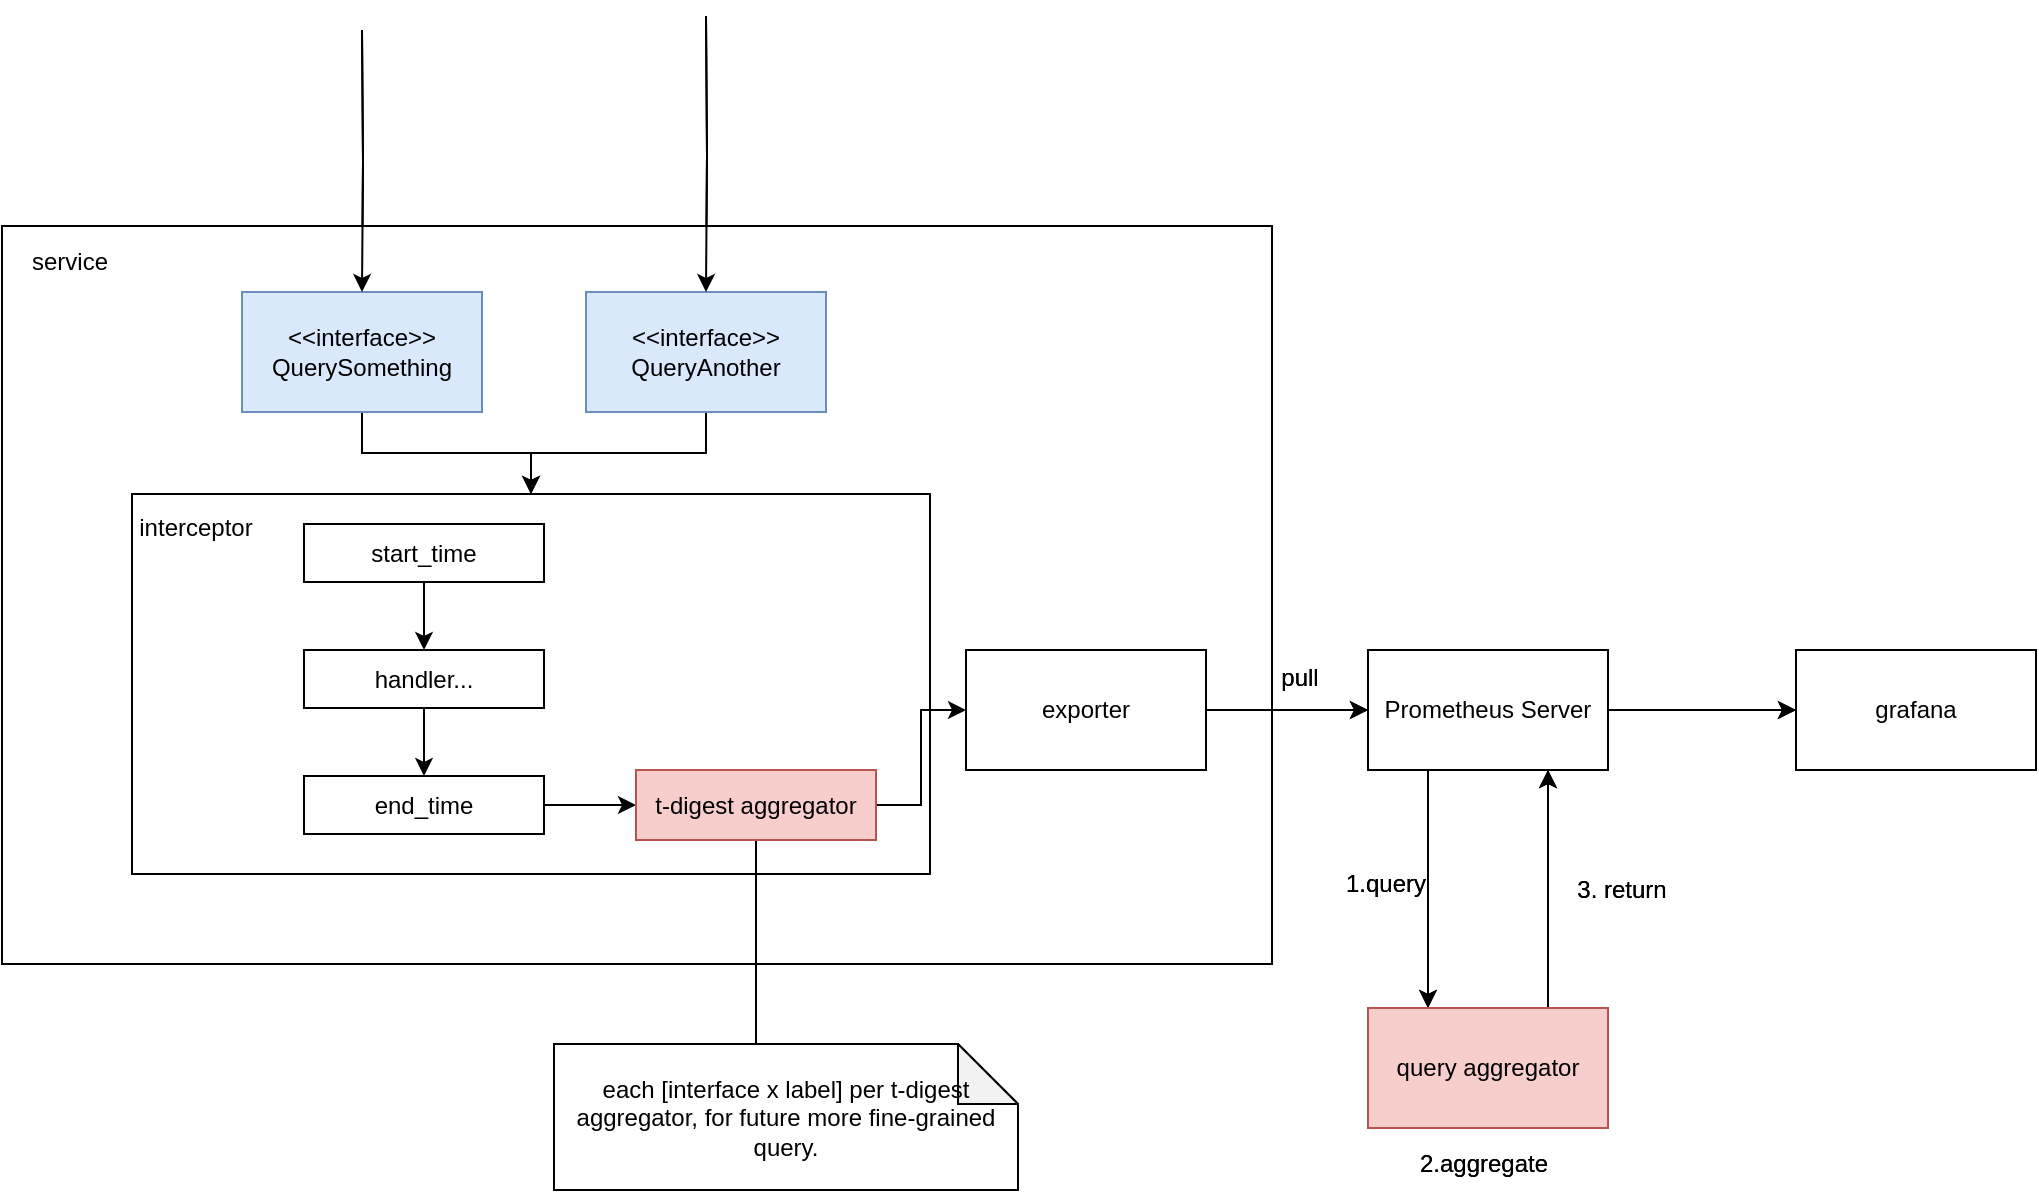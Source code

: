 <mxfile version="16.5.4" type="github" pages="2">
  <diagram id="H9GDcRnk-Ae_k0I3CjnO" name="t-digest with prometheus">
    <mxGraphModel dx="2148" dy="777" grid="0" gridSize="10" guides="1" tooltips="1" connect="1" arrows="1" fold="1" page="1" pageScale="1" pageWidth="850" pageHeight="1100" math="0" shadow="0">
      <root>
        <mxCell id="0" />
        <mxCell id="1" parent="0" />
        <mxCell id="hsNvDbpG6HL5O0MT_Idc-1" value="" style="rounded=0;whiteSpace=wrap;html=1;" vertex="1" parent="1">
          <mxGeometry x="-145" y="270" width="635" height="369" as="geometry" />
        </mxCell>
        <mxCell id="hsNvDbpG6HL5O0MT_Idc-9" style="edgeStyle=orthogonalEdgeStyle;rounded=0;orthogonalLoop=1;jettySize=auto;html=1;entryX=0.25;entryY=0;entryDx=0;entryDy=0;exitX=0.25;exitY=1;exitDx=0;exitDy=0;" edge="1" parent="1" source="hsNvDbpG6HL5O0MT_Idc-2" target="hsNvDbpG6HL5O0MT_Idc-8">
          <mxGeometry relative="1" as="geometry" />
        </mxCell>
        <mxCell id="hsNvDbpG6HL5O0MT_Idc-27" style="edgeStyle=orthogonalEdgeStyle;rounded=0;orthogonalLoop=1;jettySize=auto;html=1;entryX=0;entryY=0.5;entryDx=0;entryDy=0;" edge="1" parent="1" source="hsNvDbpG6HL5O0MT_Idc-2" target="hsNvDbpG6HL5O0MT_Idc-14">
          <mxGeometry relative="1" as="geometry" />
        </mxCell>
        <mxCell id="hsNvDbpG6HL5O0MT_Idc-2" value="Prometheus Server" style="rounded=0;whiteSpace=wrap;html=1;" vertex="1" parent="1">
          <mxGeometry x="538" y="482" width="120" height="60" as="geometry" />
        </mxCell>
        <mxCell id="hsNvDbpG6HL5O0MT_Idc-33" style="edgeStyle=orthogonalEdgeStyle;rounded=0;orthogonalLoop=1;jettySize=auto;html=1;entryX=0;entryY=0.5;entryDx=0;entryDy=0;endArrow=classic;endFill=1;" edge="1" parent="1" source="hsNvDbpG6HL5O0MT_Idc-4" target="hsNvDbpG6HL5O0MT_Idc-2">
          <mxGeometry relative="1" as="geometry" />
        </mxCell>
        <mxCell id="hsNvDbpG6HL5O0MT_Idc-4" value="exporter" style="rounded=0;whiteSpace=wrap;html=1;" vertex="1" parent="1">
          <mxGeometry x="337" y="482" width="120" height="60" as="geometry" />
        </mxCell>
        <mxCell id="hsNvDbpG6HL5O0MT_Idc-21" style="edgeStyle=orthogonalEdgeStyle;rounded=0;orthogonalLoop=1;jettySize=auto;html=1;entryX=0.5;entryY=0;entryDx=0;entryDy=0;" edge="1" parent="1" source="hsNvDbpG6HL5O0MT_Idc-5" target="hsNvDbpG6HL5O0MT_Idc-15">
          <mxGeometry relative="1" as="geometry" />
        </mxCell>
        <mxCell id="hsNvDbpG6HL5O0MT_Idc-5" value="&amp;lt;&amp;lt;interface&amp;gt;&amp;gt;&lt;br&gt;QueryAnother" style="rounded=0;whiteSpace=wrap;html=1;fillColor=#dae8fc;strokeColor=#6c8ebf;" vertex="1" parent="1">
          <mxGeometry x="147" y="303" width="120" height="60" as="geometry" />
        </mxCell>
        <mxCell id="hsNvDbpG6HL5O0MT_Idc-20" style="edgeStyle=orthogonalEdgeStyle;rounded=0;orthogonalLoop=1;jettySize=auto;html=1;entryX=0.5;entryY=0;entryDx=0;entryDy=0;" edge="1" parent="1" source="hsNvDbpG6HL5O0MT_Idc-6" target="hsNvDbpG6HL5O0MT_Idc-15">
          <mxGeometry relative="1" as="geometry" />
        </mxCell>
        <mxCell id="hsNvDbpG6HL5O0MT_Idc-6" value="&amp;lt;&amp;lt;interface&amp;gt;&amp;gt;&lt;br&gt;QuerySomething" style="rounded=0;whiteSpace=wrap;html=1;fillColor=#dae8fc;strokeColor=#6c8ebf;" vertex="1" parent="1">
          <mxGeometry x="-25" y="303" width="120" height="60" as="geometry" />
        </mxCell>
        <mxCell id="hsNvDbpG6HL5O0MT_Idc-7" value="service" style="text;html=1;strokeColor=none;fillColor=none;align=center;verticalAlign=middle;whiteSpace=wrap;rounded=0;" vertex="1" parent="1">
          <mxGeometry x="-141" y="273" width="60" height="30" as="geometry" />
        </mxCell>
        <mxCell id="hsNvDbpG6HL5O0MT_Idc-10" style="edgeStyle=orthogonalEdgeStyle;rounded=0;orthogonalLoop=1;jettySize=auto;html=1;entryX=0.75;entryY=1;entryDx=0;entryDy=0;exitX=0.75;exitY=0;exitDx=0;exitDy=0;" edge="1" parent="1" source="hsNvDbpG6HL5O0MT_Idc-8" target="hsNvDbpG6HL5O0MT_Idc-2">
          <mxGeometry relative="1" as="geometry" />
        </mxCell>
        <mxCell id="hsNvDbpG6HL5O0MT_Idc-8" value="query aggregator" style="rounded=0;whiteSpace=wrap;html=1;fillColor=#f8cecc;strokeColor=#b85450;" vertex="1" parent="1">
          <mxGeometry x="538" y="661" width="120" height="60" as="geometry" />
        </mxCell>
        <mxCell id="hsNvDbpG6HL5O0MT_Idc-11" value="1.query" style="text;html=1;strokeColor=none;fillColor=none;align=center;verticalAlign=middle;whiteSpace=wrap;rounded=0;" vertex="1" parent="1">
          <mxGeometry x="517" y="584" width="60" height="30" as="geometry" />
        </mxCell>
        <mxCell id="hsNvDbpG6HL5O0MT_Idc-12" value="2.aggregate" style="text;html=1;strokeColor=none;fillColor=none;align=center;verticalAlign=middle;whiteSpace=wrap;rounded=0;" vertex="1" parent="1">
          <mxGeometry x="563" y="724" width="66" height="30" as="geometry" />
        </mxCell>
        <mxCell id="hsNvDbpG6HL5O0MT_Idc-13" value="3. return" style="text;html=1;strokeColor=none;fillColor=none;align=center;verticalAlign=middle;whiteSpace=wrap;rounded=0;" vertex="1" parent="1">
          <mxGeometry x="632" y="587" width="66" height="30" as="geometry" />
        </mxCell>
        <mxCell id="hsNvDbpG6HL5O0MT_Idc-14" value="grafana" style="rounded=0;whiteSpace=wrap;html=1;" vertex="1" parent="1">
          <mxGeometry x="752" y="482" width="120" height="60" as="geometry" />
        </mxCell>
        <mxCell id="hsNvDbpG6HL5O0MT_Idc-15" value="" style="rounded=0;whiteSpace=wrap;html=1;" vertex="1" parent="1">
          <mxGeometry x="-80" y="404" width="399" height="190" as="geometry" />
        </mxCell>
        <mxCell id="hsNvDbpG6HL5O0MT_Idc-16" value="interceptor" style="text;html=1;strokeColor=none;fillColor=none;align=center;verticalAlign=middle;whiteSpace=wrap;rounded=0;" vertex="1" parent="1">
          <mxGeometry x="-78" y="406" width="60" height="30" as="geometry" />
        </mxCell>
        <mxCell id="hsNvDbpG6HL5O0MT_Idc-25" style="edgeStyle=orthogonalEdgeStyle;rounded=0;orthogonalLoop=1;jettySize=auto;html=1;entryX=0.5;entryY=0;entryDx=0;entryDy=0;" edge="1" parent="1" source="hsNvDbpG6HL5O0MT_Idc-17" target="hsNvDbpG6HL5O0MT_Idc-18">
          <mxGeometry relative="1" as="geometry" />
        </mxCell>
        <mxCell id="hsNvDbpG6HL5O0MT_Idc-17" value="start_time" style="rounded=0;whiteSpace=wrap;html=1;" vertex="1" parent="1">
          <mxGeometry x="6" y="419" width="120" height="29" as="geometry" />
        </mxCell>
        <mxCell id="hsNvDbpG6HL5O0MT_Idc-26" style="edgeStyle=orthogonalEdgeStyle;rounded=0;orthogonalLoop=1;jettySize=auto;html=1;entryX=0.5;entryY=0;entryDx=0;entryDy=0;" edge="1" parent="1" source="hsNvDbpG6HL5O0MT_Idc-18" target="hsNvDbpG6HL5O0MT_Idc-19">
          <mxGeometry relative="1" as="geometry" />
        </mxCell>
        <mxCell id="hsNvDbpG6HL5O0MT_Idc-18" value="handler..." style="rounded=0;whiteSpace=wrap;html=1;" vertex="1" parent="1">
          <mxGeometry x="6" y="482" width="120" height="29" as="geometry" />
        </mxCell>
        <mxCell id="hsNvDbpG6HL5O0MT_Idc-23" style="edgeStyle=orthogonalEdgeStyle;rounded=0;orthogonalLoop=1;jettySize=auto;html=1;entryX=0;entryY=0.5;entryDx=0;entryDy=0;" edge="1" parent="1" source="hsNvDbpG6HL5O0MT_Idc-19" target="hsNvDbpG6HL5O0MT_Idc-22">
          <mxGeometry relative="1" as="geometry" />
        </mxCell>
        <mxCell id="hsNvDbpG6HL5O0MT_Idc-19" value="end_time" style="rounded=0;whiteSpace=wrap;html=1;" vertex="1" parent="1">
          <mxGeometry x="6" y="545" width="120" height="29" as="geometry" />
        </mxCell>
        <mxCell id="hsNvDbpG6HL5O0MT_Idc-24" style="edgeStyle=orthogonalEdgeStyle;rounded=0;orthogonalLoop=1;jettySize=auto;html=1;entryX=0;entryY=0.5;entryDx=0;entryDy=0;" edge="1" parent="1" source="hsNvDbpG6HL5O0MT_Idc-22" target="hsNvDbpG6HL5O0MT_Idc-4">
          <mxGeometry relative="1" as="geometry" />
        </mxCell>
        <mxCell id="hsNvDbpG6HL5O0MT_Idc-30" style="edgeStyle=orthogonalEdgeStyle;rounded=0;orthogonalLoop=1;jettySize=auto;html=1;entryX=0;entryY=0;entryDx=101;entryDy=0;entryPerimeter=0;endArrow=none;endFill=0;" edge="1" parent="1" source="hsNvDbpG6HL5O0MT_Idc-22" target="hsNvDbpG6HL5O0MT_Idc-29">
          <mxGeometry relative="1" as="geometry" />
        </mxCell>
        <mxCell id="hsNvDbpG6HL5O0MT_Idc-22" value="t-digest aggregator" style="rounded=0;whiteSpace=wrap;html=1;fillColor=#f8cecc;strokeColor=#b85450;" vertex="1" parent="1">
          <mxGeometry x="172" y="542" width="120" height="35" as="geometry" />
        </mxCell>
        <mxCell id="hsNvDbpG6HL5O0MT_Idc-29" value="each [interface x label] per t-digest aggregator, for future more fine-grained query." style="shape=note;whiteSpace=wrap;html=1;backgroundOutline=1;darkOpacity=0.05;" vertex="1" parent="1">
          <mxGeometry x="131" y="679" width="232" height="73" as="geometry" />
        </mxCell>
        <mxCell id="hsNvDbpG6HL5O0MT_Idc-31" style="edgeStyle=orthogonalEdgeStyle;rounded=0;orthogonalLoop=1;jettySize=auto;html=1;entryX=0.5;entryY=0;entryDx=0;entryDy=0;" edge="1" parent="1" target="hsNvDbpG6HL5O0MT_Idc-6">
          <mxGeometry relative="1" as="geometry">
            <mxPoint x="35" y="172" as="sourcePoint" />
            <mxPoint x="129.5" y="414" as="targetPoint" />
          </mxGeometry>
        </mxCell>
        <mxCell id="hsNvDbpG6HL5O0MT_Idc-32" style="edgeStyle=orthogonalEdgeStyle;rounded=0;orthogonalLoop=1;jettySize=auto;html=1;entryX=0.5;entryY=0;entryDx=0;entryDy=0;" edge="1" parent="1" target="hsNvDbpG6HL5O0MT_Idc-5">
          <mxGeometry relative="1" as="geometry">
            <mxPoint x="207" y="165" as="sourcePoint" />
            <mxPoint x="45" y="313" as="targetPoint" />
          </mxGeometry>
        </mxCell>
        <mxCell id="hsNvDbpG6HL5O0MT_Idc-35" value="pull" style="text;html=1;strokeColor=none;fillColor=none;align=center;verticalAlign=middle;whiteSpace=wrap;rounded=0;" vertex="1" parent="1">
          <mxGeometry x="474" y="481" width="60" height="30" as="geometry" />
        </mxCell>
        <mxCell id="I1jKCGrqt0TMTNFJ7NeD-1" value="" style="rounded=0;whiteSpace=wrap;html=1;" vertex="1" parent="1">
          <mxGeometry x="-145" y="270" width="635" height="369" as="geometry" />
        </mxCell>
        <mxCell id="I1jKCGrqt0TMTNFJ7NeD-2" style="edgeStyle=orthogonalEdgeStyle;rounded=0;orthogonalLoop=1;jettySize=auto;html=1;entryX=0.25;entryY=0;entryDx=0;entryDy=0;exitX=0.25;exitY=1;exitDx=0;exitDy=0;" edge="1" parent="1" source="I1jKCGrqt0TMTNFJ7NeD-4" target="I1jKCGrqt0TMTNFJ7NeD-13">
          <mxGeometry relative="1" as="geometry" />
        </mxCell>
        <mxCell id="I1jKCGrqt0TMTNFJ7NeD-3" style="edgeStyle=orthogonalEdgeStyle;rounded=0;orthogonalLoop=1;jettySize=auto;html=1;entryX=0;entryY=0.5;entryDx=0;entryDy=0;" edge="1" parent="1" source="I1jKCGrqt0TMTNFJ7NeD-4" target="I1jKCGrqt0TMTNFJ7NeD-17">
          <mxGeometry relative="1" as="geometry" />
        </mxCell>
        <mxCell id="I1jKCGrqt0TMTNFJ7NeD-4" value="Prometheus Server" style="rounded=0;whiteSpace=wrap;html=1;" vertex="1" parent="1">
          <mxGeometry x="538" y="482" width="120" height="60" as="geometry" />
        </mxCell>
        <mxCell id="I1jKCGrqt0TMTNFJ7NeD-5" style="edgeStyle=orthogonalEdgeStyle;rounded=0;orthogonalLoop=1;jettySize=auto;html=1;entryX=0;entryY=0.5;entryDx=0;entryDy=0;endArrow=classic;endFill=1;" edge="1" parent="1" source="I1jKCGrqt0TMTNFJ7NeD-6" target="I1jKCGrqt0TMTNFJ7NeD-4">
          <mxGeometry relative="1" as="geometry" />
        </mxCell>
        <mxCell id="I1jKCGrqt0TMTNFJ7NeD-6" value="exporter" style="rounded=0;whiteSpace=wrap;html=1;" vertex="1" parent="1">
          <mxGeometry x="337" y="482" width="120" height="60" as="geometry" />
        </mxCell>
        <mxCell id="I1jKCGrqt0TMTNFJ7NeD-7" style="edgeStyle=orthogonalEdgeStyle;rounded=0;orthogonalLoop=1;jettySize=auto;html=1;entryX=0.5;entryY=0;entryDx=0;entryDy=0;" edge="1" parent="1" source="I1jKCGrqt0TMTNFJ7NeD-8" target="I1jKCGrqt0TMTNFJ7NeD-18">
          <mxGeometry relative="1" as="geometry" />
        </mxCell>
        <mxCell id="I1jKCGrqt0TMTNFJ7NeD-8" value="&amp;lt;&amp;lt;interface&amp;gt;&amp;gt;&lt;br&gt;QueryAnother" style="rounded=0;whiteSpace=wrap;html=1;fillColor=#dae8fc;strokeColor=#6c8ebf;" vertex="1" parent="1">
          <mxGeometry x="147" y="303" width="120" height="60" as="geometry" />
        </mxCell>
        <mxCell id="I1jKCGrqt0TMTNFJ7NeD-9" style="edgeStyle=orthogonalEdgeStyle;rounded=0;orthogonalLoop=1;jettySize=auto;html=1;entryX=0.5;entryY=0;entryDx=0;entryDy=0;" edge="1" parent="1" source="I1jKCGrqt0TMTNFJ7NeD-10" target="I1jKCGrqt0TMTNFJ7NeD-18">
          <mxGeometry relative="1" as="geometry" />
        </mxCell>
        <mxCell id="I1jKCGrqt0TMTNFJ7NeD-10" value="&amp;lt;&amp;lt;interface&amp;gt;&amp;gt;&lt;br&gt;QuerySomething" style="rounded=0;whiteSpace=wrap;html=1;fillColor=#dae8fc;strokeColor=#6c8ebf;" vertex="1" parent="1">
          <mxGeometry x="-25" y="303" width="120" height="60" as="geometry" />
        </mxCell>
        <mxCell id="I1jKCGrqt0TMTNFJ7NeD-11" value="service" style="text;html=1;strokeColor=none;fillColor=none;align=center;verticalAlign=middle;whiteSpace=wrap;rounded=0;" vertex="1" parent="1">
          <mxGeometry x="-141" y="273" width="60" height="30" as="geometry" />
        </mxCell>
        <mxCell id="I1jKCGrqt0TMTNFJ7NeD-12" style="edgeStyle=orthogonalEdgeStyle;rounded=0;orthogonalLoop=1;jettySize=auto;html=1;entryX=0.75;entryY=1;entryDx=0;entryDy=0;exitX=0.75;exitY=0;exitDx=0;exitDy=0;" edge="1" parent="1" source="I1jKCGrqt0TMTNFJ7NeD-13" target="I1jKCGrqt0TMTNFJ7NeD-4">
          <mxGeometry relative="1" as="geometry" />
        </mxCell>
        <mxCell id="I1jKCGrqt0TMTNFJ7NeD-13" value="query aggregator" style="rounded=0;whiteSpace=wrap;html=1;fillColor=#f8cecc;strokeColor=#b85450;" vertex="1" parent="1">
          <mxGeometry x="538" y="661" width="120" height="60" as="geometry" />
        </mxCell>
        <mxCell id="I1jKCGrqt0TMTNFJ7NeD-14" value="1.query" style="text;html=1;strokeColor=none;fillColor=none;align=center;verticalAlign=middle;whiteSpace=wrap;rounded=0;" vertex="1" parent="1">
          <mxGeometry x="517" y="584" width="60" height="30" as="geometry" />
        </mxCell>
        <mxCell id="I1jKCGrqt0TMTNFJ7NeD-15" value="2.aggregate" style="text;html=1;strokeColor=none;fillColor=none;align=center;verticalAlign=middle;whiteSpace=wrap;rounded=0;" vertex="1" parent="1">
          <mxGeometry x="563" y="724" width="66" height="30" as="geometry" />
        </mxCell>
        <mxCell id="I1jKCGrqt0TMTNFJ7NeD-16" value="3. return" style="text;html=1;strokeColor=none;fillColor=none;align=center;verticalAlign=middle;whiteSpace=wrap;rounded=0;" vertex="1" parent="1">
          <mxGeometry x="632" y="587" width="66" height="30" as="geometry" />
        </mxCell>
        <mxCell id="I1jKCGrqt0TMTNFJ7NeD-17" value="grafana" style="rounded=0;whiteSpace=wrap;html=1;" vertex="1" parent="1">
          <mxGeometry x="752" y="482" width="120" height="60" as="geometry" />
        </mxCell>
        <mxCell id="I1jKCGrqt0TMTNFJ7NeD-18" value="" style="rounded=0;whiteSpace=wrap;html=1;" vertex="1" parent="1">
          <mxGeometry x="-80" y="404" width="399" height="190" as="geometry" />
        </mxCell>
        <mxCell id="I1jKCGrqt0TMTNFJ7NeD-19" value="interceptor" style="text;html=1;strokeColor=none;fillColor=none;align=center;verticalAlign=middle;whiteSpace=wrap;rounded=0;" vertex="1" parent="1">
          <mxGeometry x="-78" y="406" width="60" height="30" as="geometry" />
        </mxCell>
        <mxCell id="I1jKCGrqt0TMTNFJ7NeD-20" style="edgeStyle=orthogonalEdgeStyle;rounded=0;orthogonalLoop=1;jettySize=auto;html=1;entryX=0.5;entryY=0;entryDx=0;entryDy=0;" edge="1" parent="1" source="I1jKCGrqt0TMTNFJ7NeD-21" target="I1jKCGrqt0TMTNFJ7NeD-23">
          <mxGeometry relative="1" as="geometry" />
        </mxCell>
        <mxCell id="I1jKCGrqt0TMTNFJ7NeD-21" value="start_time" style="rounded=0;whiteSpace=wrap;html=1;" vertex="1" parent="1">
          <mxGeometry x="6" y="419" width="120" height="29" as="geometry" />
        </mxCell>
        <mxCell id="I1jKCGrqt0TMTNFJ7NeD-22" style="edgeStyle=orthogonalEdgeStyle;rounded=0;orthogonalLoop=1;jettySize=auto;html=1;entryX=0.5;entryY=0;entryDx=0;entryDy=0;" edge="1" parent="1" source="I1jKCGrqt0TMTNFJ7NeD-23" target="I1jKCGrqt0TMTNFJ7NeD-25">
          <mxGeometry relative="1" as="geometry" />
        </mxCell>
        <mxCell id="I1jKCGrqt0TMTNFJ7NeD-23" value="handler..." style="rounded=0;whiteSpace=wrap;html=1;" vertex="1" parent="1">
          <mxGeometry x="6" y="482" width="120" height="29" as="geometry" />
        </mxCell>
        <mxCell id="I1jKCGrqt0TMTNFJ7NeD-24" style="edgeStyle=orthogonalEdgeStyle;rounded=0;orthogonalLoop=1;jettySize=auto;html=1;entryX=0;entryY=0.5;entryDx=0;entryDy=0;" edge="1" parent="1" source="I1jKCGrqt0TMTNFJ7NeD-25" target="I1jKCGrqt0TMTNFJ7NeD-28">
          <mxGeometry relative="1" as="geometry" />
        </mxCell>
        <mxCell id="I1jKCGrqt0TMTNFJ7NeD-25" value="end_time" style="rounded=0;whiteSpace=wrap;html=1;" vertex="1" parent="1">
          <mxGeometry x="6" y="545" width="120" height="29" as="geometry" />
        </mxCell>
        <mxCell id="I1jKCGrqt0TMTNFJ7NeD-26" style="edgeStyle=orthogonalEdgeStyle;rounded=0;orthogonalLoop=1;jettySize=auto;html=1;entryX=0;entryY=0.5;entryDx=0;entryDy=0;" edge="1" parent="1" source="I1jKCGrqt0TMTNFJ7NeD-28" target="I1jKCGrqt0TMTNFJ7NeD-6">
          <mxGeometry relative="1" as="geometry" />
        </mxCell>
        <mxCell id="I1jKCGrqt0TMTNFJ7NeD-27" style="edgeStyle=orthogonalEdgeStyle;rounded=0;orthogonalLoop=1;jettySize=auto;html=1;entryX=0;entryY=0;entryDx=101;entryDy=0;entryPerimeter=0;endArrow=none;endFill=0;" edge="1" parent="1" source="I1jKCGrqt0TMTNFJ7NeD-28" target="I1jKCGrqt0TMTNFJ7NeD-29">
          <mxGeometry relative="1" as="geometry" />
        </mxCell>
        <mxCell id="I1jKCGrqt0TMTNFJ7NeD-28" value="t-digest aggregator" style="rounded=0;whiteSpace=wrap;html=1;fillColor=#f8cecc;strokeColor=#b85450;" vertex="1" parent="1">
          <mxGeometry x="172" y="542" width="120" height="35" as="geometry" />
        </mxCell>
        <mxCell id="I1jKCGrqt0TMTNFJ7NeD-29" value="each [interface x label] per t-digest aggregator, for future more fine-grained query." style="shape=note;whiteSpace=wrap;html=1;backgroundOutline=1;darkOpacity=0.05;" vertex="1" parent="1">
          <mxGeometry x="131" y="679" width="232" height="73" as="geometry" />
        </mxCell>
        <mxCell id="I1jKCGrqt0TMTNFJ7NeD-30" style="edgeStyle=orthogonalEdgeStyle;rounded=0;orthogonalLoop=1;jettySize=auto;html=1;entryX=0.5;entryY=0;entryDx=0;entryDy=0;" edge="1" parent="1" target="I1jKCGrqt0TMTNFJ7NeD-10">
          <mxGeometry relative="1" as="geometry">
            <mxPoint x="35" y="172" as="sourcePoint" />
            <mxPoint x="129.5" y="414" as="targetPoint" />
          </mxGeometry>
        </mxCell>
        <mxCell id="I1jKCGrqt0TMTNFJ7NeD-31" style="edgeStyle=orthogonalEdgeStyle;rounded=0;orthogonalLoop=1;jettySize=auto;html=1;entryX=0.5;entryY=0;entryDx=0;entryDy=0;" edge="1" parent="1" target="I1jKCGrqt0TMTNFJ7NeD-8">
          <mxGeometry relative="1" as="geometry">
            <mxPoint x="207" y="165" as="sourcePoint" />
            <mxPoint x="45" y="313" as="targetPoint" />
          </mxGeometry>
        </mxCell>
        <mxCell id="I1jKCGrqt0TMTNFJ7NeD-32" value="pull" style="text;html=1;strokeColor=none;fillColor=none;align=center;verticalAlign=middle;whiteSpace=wrap;rounded=0;" vertex="1" parent="1">
          <mxGeometry x="474" y="481" width="60" height="30" as="geometry" />
        </mxCell>
      </root>
    </mxGraphModel>
  </diagram>
  <diagram name="t-digest with Kafka" id="15SIeMntzmcV6wdHUwHx">
    <mxGraphModel dx="2148" dy="777" grid="0" gridSize="10" guides="1" tooltips="1" connect="1" arrows="1" fold="1" page="1" pageScale="1" pageWidth="850" pageHeight="1100" math="0" shadow="0">
      <root>
        <mxCell id="3acaix5_vY9yPAFWa_hr-0" />
        <mxCell id="3acaix5_vY9yPAFWa_hr-1" parent="3acaix5_vY9yPAFWa_hr-0" />
        <mxCell id="3acaix5_vY9yPAFWa_hr-34" value="" style="rounded=0;whiteSpace=wrap;html=1;" vertex="1" parent="3acaix5_vY9yPAFWa_hr-1">
          <mxGeometry x="-145" y="270" width="635" height="369" as="geometry" />
        </mxCell>
        <mxCell id="3acaix5_vY9yPAFWa_hr-2" value="" style="rounded=0;whiteSpace=wrap;html=1;" vertex="1" parent="3acaix5_vY9yPAFWa_hr-1">
          <mxGeometry x="-145" y="270" width="635" height="369" as="geometry" />
        </mxCell>
        <mxCell id="3acaix5_vY9yPAFWa_hr-7" value="exporter" style="rounded=0;whiteSpace=wrap;html=1;" vertex="1" parent="3acaix5_vY9yPAFWa_hr-1">
          <mxGeometry x="337" y="482" width="120" height="60" as="geometry" />
        </mxCell>
        <mxCell id="3acaix5_vY9yPAFWa_hr-8" style="edgeStyle=orthogonalEdgeStyle;rounded=0;orthogonalLoop=1;jettySize=auto;html=1;entryX=0.5;entryY=0;entryDx=0;entryDy=0;" edge="1" parent="3acaix5_vY9yPAFWa_hr-1" source="3acaix5_vY9yPAFWa_hr-9" target="3acaix5_vY9yPAFWa_hr-19">
          <mxGeometry relative="1" as="geometry" />
        </mxCell>
        <mxCell id="3acaix5_vY9yPAFWa_hr-9" value="&amp;lt;&amp;lt;interface&amp;gt;&amp;gt;&lt;br&gt;QueryAnother" style="rounded=0;whiteSpace=wrap;html=1;fillColor=#dae8fc;strokeColor=#6c8ebf;" vertex="1" parent="3acaix5_vY9yPAFWa_hr-1">
          <mxGeometry x="147" y="303" width="120" height="60" as="geometry" />
        </mxCell>
        <mxCell id="3acaix5_vY9yPAFWa_hr-10" style="edgeStyle=orthogonalEdgeStyle;rounded=0;orthogonalLoop=1;jettySize=auto;html=1;entryX=0.5;entryY=0;entryDx=0;entryDy=0;" edge="1" parent="3acaix5_vY9yPAFWa_hr-1" source="3acaix5_vY9yPAFWa_hr-11" target="3acaix5_vY9yPAFWa_hr-19">
          <mxGeometry relative="1" as="geometry" />
        </mxCell>
        <mxCell id="3acaix5_vY9yPAFWa_hr-11" value="&amp;lt;&amp;lt;interface&amp;gt;&amp;gt;&lt;br&gt;QuerySomething" style="rounded=0;whiteSpace=wrap;html=1;fillColor=#dae8fc;strokeColor=#6c8ebf;" vertex="1" parent="3acaix5_vY9yPAFWa_hr-1">
          <mxGeometry x="-25" y="303" width="120" height="60" as="geometry" />
        </mxCell>
        <mxCell id="3acaix5_vY9yPAFWa_hr-12" value="service" style="text;html=1;strokeColor=none;fillColor=none;align=center;verticalAlign=middle;whiteSpace=wrap;rounded=0;" vertex="1" parent="3acaix5_vY9yPAFWa_hr-1">
          <mxGeometry x="-141" y="273" width="60" height="30" as="geometry" />
        </mxCell>
        <mxCell id="3acaix5_vY9yPAFWa_hr-19" value="" style="rounded=0;whiteSpace=wrap;html=1;" vertex="1" parent="3acaix5_vY9yPAFWa_hr-1">
          <mxGeometry x="-80" y="404" width="399" height="190" as="geometry" />
        </mxCell>
        <mxCell id="3acaix5_vY9yPAFWa_hr-20" value="interceptor" style="text;html=1;strokeColor=none;fillColor=none;align=center;verticalAlign=middle;whiteSpace=wrap;rounded=0;" vertex="1" parent="3acaix5_vY9yPAFWa_hr-1">
          <mxGeometry x="-78" y="406" width="60" height="30" as="geometry" />
        </mxCell>
        <mxCell id="3acaix5_vY9yPAFWa_hr-21" style="edgeStyle=orthogonalEdgeStyle;rounded=0;orthogonalLoop=1;jettySize=auto;html=1;entryX=0.5;entryY=0;entryDx=0;entryDy=0;" edge="1" parent="3acaix5_vY9yPAFWa_hr-1" source="3acaix5_vY9yPAFWa_hr-22" target="3acaix5_vY9yPAFWa_hr-24">
          <mxGeometry relative="1" as="geometry" />
        </mxCell>
        <mxCell id="3acaix5_vY9yPAFWa_hr-22" value="start_time" style="rounded=0;whiteSpace=wrap;html=1;" vertex="1" parent="3acaix5_vY9yPAFWa_hr-1">
          <mxGeometry x="6" y="419" width="120" height="29" as="geometry" />
        </mxCell>
        <mxCell id="3acaix5_vY9yPAFWa_hr-23" style="edgeStyle=orthogonalEdgeStyle;rounded=0;orthogonalLoop=1;jettySize=auto;html=1;entryX=0.5;entryY=0;entryDx=0;entryDy=0;" edge="1" parent="3acaix5_vY9yPAFWa_hr-1" source="3acaix5_vY9yPAFWa_hr-24" target="3acaix5_vY9yPAFWa_hr-26">
          <mxGeometry relative="1" as="geometry" />
        </mxCell>
        <mxCell id="3acaix5_vY9yPAFWa_hr-24" value="handler..." style="rounded=0;whiteSpace=wrap;html=1;" vertex="1" parent="3acaix5_vY9yPAFWa_hr-1">
          <mxGeometry x="6" y="482" width="120" height="29" as="geometry" />
        </mxCell>
        <mxCell id="3acaix5_vY9yPAFWa_hr-25" style="edgeStyle=orthogonalEdgeStyle;rounded=0;orthogonalLoop=1;jettySize=auto;html=1;entryX=0;entryY=0.5;entryDx=0;entryDy=0;" edge="1" parent="3acaix5_vY9yPAFWa_hr-1" source="3acaix5_vY9yPAFWa_hr-26" target="3acaix5_vY9yPAFWa_hr-29">
          <mxGeometry relative="1" as="geometry" />
        </mxCell>
        <mxCell id="3acaix5_vY9yPAFWa_hr-26" value="end_time" style="rounded=0;whiteSpace=wrap;html=1;" vertex="1" parent="3acaix5_vY9yPAFWa_hr-1">
          <mxGeometry x="6" y="545" width="120" height="29" as="geometry" />
        </mxCell>
        <mxCell id="3acaix5_vY9yPAFWa_hr-27" style="edgeStyle=orthogonalEdgeStyle;rounded=0;orthogonalLoop=1;jettySize=auto;html=1;entryX=0;entryY=0.5;entryDx=0;entryDy=0;" edge="1" parent="3acaix5_vY9yPAFWa_hr-1" source="3acaix5_vY9yPAFWa_hr-29" target="3acaix5_vY9yPAFWa_hr-7">
          <mxGeometry relative="1" as="geometry" />
        </mxCell>
        <mxCell id="3acaix5_vY9yPAFWa_hr-29" value="t-digest aggregator" style="rounded=0;whiteSpace=wrap;html=1;fillColor=#f8cecc;strokeColor=#b85450;" vertex="1" parent="3acaix5_vY9yPAFWa_hr-1">
          <mxGeometry x="172" y="542" width="120" height="35" as="geometry" />
        </mxCell>
        <mxCell id="3acaix5_vY9yPAFWa_hr-31" style="edgeStyle=orthogonalEdgeStyle;rounded=0;orthogonalLoop=1;jettySize=auto;html=1;entryX=0.5;entryY=0;entryDx=0;entryDy=0;" edge="1" parent="3acaix5_vY9yPAFWa_hr-1" target="3acaix5_vY9yPAFWa_hr-11">
          <mxGeometry relative="1" as="geometry">
            <mxPoint x="35" y="172" as="sourcePoint" />
            <mxPoint x="129.5" y="414" as="targetPoint" />
          </mxGeometry>
        </mxCell>
        <mxCell id="3acaix5_vY9yPAFWa_hr-32" style="edgeStyle=orthogonalEdgeStyle;rounded=0;orthogonalLoop=1;jettySize=auto;html=1;entryX=0.5;entryY=0;entryDx=0;entryDy=0;" edge="1" parent="3acaix5_vY9yPAFWa_hr-1" target="3acaix5_vY9yPAFWa_hr-9">
          <mxGeometry relative="1" as="geometry">
            <mxPoint x="207" y="165" as="sourcePoint" />
            <mxPoint x="45" y="313" as="targetPoint" />
          </mxGeometry>
        </mxCell>
        <mxCell id="3acaix5_vY9yPAFWa_hr-33" value="send" style="text;html=1;strokeColor=none;fillColor=none;align=center;verticalAlign=middle;whiteSpace=wrap;rounded=0;" vertex="1" parent="3acaix5_vY9yPAFWa_hr-1">
          <mxGeometry x="459" y="479" width="60" height="30" as="geometry" />
        </mxCell>
        <mxCell id="bclBKjhQcF26-BV4mexX-1" style="edgeStyle=orthogonalEdgeStyle;rounded=0;orthogonalLoop=1;jettySize=auto;html=1;entryX=0;entryY=0.5;entryDx=0;entryDy=0;endArrow=classic;endFill=1;" edge="1" parent="3acaix5_vY9yPAFWa_hr-1" source="3acaix5_vY9yPAFWa_hr-39" target="bclBKjhQcF26-BV4mexX-0">
          <mxGeometry relative="1" as="geometry" />
        </mxCell>
        <mxCell id="3acaix5_vY9yPAFWa_hr-39" value="kafka producer" style="rounded=0;whiteSpace=wrap;html=1;" vertex="1" parent="3acaix5_vY9yPAFWa_hr-1">
          <mxGeometry x="337" y="482" width="120" height="60" as="geometry" />
        </mxCell>
        <mxCell id="3acaix5_vY9yPAFWa_hr-40" style="edgeStyle=orthogonalEdgeStyle;rounded=0;orthogonalLoop=1;jettySize=auto;html=1;entryX=0.5;entryY=0;entryDx=0;entryDy=0;" edge="1" parent="3acaix5_vY9yPAFWa_hr-1" source="3acaix5_vY9yPAFWa_hr-41" target="3acaix5_vY9yPAFWa_hr-51">
          <mxGeometry relative="1" as="geometry" />
        </mxCell>
        <mxCell id="3acaix5_vY9yPAFWa_hr-41" value="&amp;lt;&amp;lt;interface&amp;gt;&amp;gt;&lt;br&gt;QueryAnother" style="rounded=0;whiteSpace=wrap;html=1;fillColor=#dae8fc;strokeColor=#6c8ebf;" vertex="1" parent="3acaix5_vY9yPAFWa_hr-1">
          <mxGeometry x="147" y="303" width="120" height="60" as="geometry" />
        </mxCell>
        <mxCell id="3acaix5_vY9yPAFWa_hr-42" style="edgeStyle=orthogonalEdgeStyle;rounded=0;orthogonalLoop=1;jettySize=auto;html=1;entryX=0.5;entryY=0;entryDx=0;entryDy=0;" edge="1" parent="3acaix5_vY9yPAFWa_hr-1" source="3acaix5_vY9yPAFWa_hr-43" target="3acaix5_vY9yPAFWa_hr-51">
          <mxGeometry relative="1" as="geometry" />
        </mxCell>
        <mxCell id="3acaix5_vY9yPAFWa_hr-43" value="&amp;lt;&amp;lt;interface&amp;gt;&amp;gt;&lt;br&gt;QuerySomething" style="rounded=0;whiteSpace=wrap;html=1;fillColor=#dae8fc;strokeColor=#6c8ebf;" vertex="1" parent="3acaix5_vY9yPAFWa_hr-1">
          <mxGeometry x="-25" y="303" width="120" height="60" as="geometry" />
        </mxCell>
        <mxCell id="3acaix5_vY9yPAFWa_hr-44" value="service" style="text;html=1;strokeColor=none;fillColor=none;align=center;verticalAlign=middle;whiteSpace=wrap;rounded=0;" vertex="1" parent="3acaix5_vY9yPAFWa_hr-1">
          <mxGeometry x="-141" y="273" width="60" height="30" as="geometry" />
        </mxCell>
        <mxCell id="3acaix5_vY9yPAFWa_hr-51" value="" style="rounded=0;whiteSpace=wrap;html=1;" vertex="1" parent="3acaix5_vY9yPAFWa_hr-1">
          <mxGeometry x="-80" y="404" width="399" height="190" as="geometry" />
        </mxCell>
        <mxCell id="3acaix5_vY9yPAFWa_hr-52" value="interceptor" style="text;html=1;strokeColor=none;fillColor=none;align=center;verticalAlign=middle;whiteSpace=wrap;rounded=0;" vertex="1" parent="3acaix5_vY9yPAFWa_hr-1">
          <mxGeometry x="-78" y="406" width="60" height="30" as="geometry" />
        </mxCell>
        <mxCell id="3acaix5_vY9yPAFWa_hr-53" style="edgeStyle=orthogonalEdgeStyle;rounded=0;orthogonalLoop=1;jettySize=auto;html=1;entryX=0.5;entryY=0;entryDx=0;entryDy=0;" edge="1" parent="3acaix5_vY9yPAFWa_hr-1" source="3acaix5_vY9yPAFWa_hr-54" target="3acaix5_vY9yPAFWa_hr-56">
          <mxGeometry relative="1" as="geometry" />
        </mxCell>
        <mxCell id="3acaix5_vY9yPAFWa_hr-54" value="start_time" style="rounded=0;whiteSpace=wrap;html=1;" vertex="1" parent="3acaix5_vY9yPAFWa_hr-1">
          <mxGeometry x="6" y="419" width="120" height="29" as="geometry" />
        </mxCell>
        <mxCell id="3acaix5_vY9yPAFWa_hr-55" style="edgeStyle=orthogonalEdgeStyle;rounded=0;orthogonalLoop=1;jettySize=auto;html=1;entryX=0.5;entryY=0;entryDx=0;entryDy=0;" edge="1" parent="3acaix5_vY9yPAFWa_hr-1" source="3acaix5_vY9yPAFWa_hr-56" target="3acaix5_vY9yPAFWa_hr-58">
          <mxGeometry relative="1" as="geometry" />
        </mxCell>
        <mxCell id="3acaix5_vY9yPAFWa_hr-56" value="handler..." style="rounded=0;whiteSpace=wrap;html=1;" vertex="1" parent="3acaix5_vY9yPAFWa_hr-1">
          <mxGeometry x="6" y="482" width="120" height="29" as="geometry" />
        </mxCell>
        <mxCell id="3acaix5_vY9yPAFWa_hr-57" style="edgeStyle=orthogonalEdgeStyle;rounded=0;orthogonalLoop=1;jettySize=auto;html=1;entryX=0;entryY=0.5;entryDx=0;entryDy=0;" edge="1" parent="3acaix5_vY9yPAFWa_hr-1" source="3acaix5_vY9yPAFWa_hr-58" target="3acaix5_vY9yPAFWa_hr-61">
          <mxGeometry relative="1" as="geometry" />
        </mxCell>
        <mxCell id="3acaix5_vY9yPAFWa_hr-58" value="end_time" style="rounded=0;whiteSpace=wrap;html=1;" vertex="1" parent="3acaix5_vY9yPAFWa_hr-1">
          <mxGeometry x="6" y="545" width="120" height="29" as="geometry" />
        </mxCell>
        <mxCell id="3acaix5_vY9yPAFWa_hr-59" style="edgeStyle=orthogonalEdgeStyle;rounded=0;orthogonalLoop=1;jettySize=auto;html=1;entryX=0;entryY=0.5;entryDx=0;entryDy=0;" edge="1" parent="3acaix5_vY9yPAFWa_hr-1" source="3acaix5_vY9yPAFWa_hr-61" target="3acaix5_vY9yPAFWa_hr-39">
          <mxGeometry relative="1" as="geometry" />
        </mxCell>
        <mxCell id="3acaix5_vY9yPAFWa_hr-61" value="t-digest aggregator" style="rounded=0;whiteSpace=wrap;html=1;fillColor=#f8cecc;strokeColor=#b85450;" vertex="1" parent="3acaix5_vY9yPAFWa_hr-1">
          <mxGeometry x="172" y="542" width="120" height="35" as="geometry" />
        </mxCell>
        <mxCell id="3acaix5_vY9yPAFWa_hr-63" style="edgeStyle=orthogonalEdgeStyle;rounded=0;orthogonalLoop=1;jettySize=auto;html=1;entryX=0.5;entryY=0;entryDx=0;entryDy=0;" edge="1" parent="3acaix5_vY9yPAFWa_hr-1" target="3acaix5_vY9yPAFWa_hr-43">
          <mxGeometry relative="1" as="geometry">
            <mxPoint x="35" y="172" as="sourcePoint" />
            <mxPoint x="129.5" y="414" as="targetPoint" />
          </mxGeometry>
        </mxCell>
        <mxCell id="3acaix5_vY9yPAFWa_hr-64" style="edgeStyle=orthogonalEdgeStyle;rounded=0;orthogonalLoop=1;jettySize=auto;html=1;entryX=0.5;entryY=0;entryDx=0;entryDy=0;" edge="1" parent="3acaix5_vY9yPAFWa_hr-1" target="3acaix5_vY9yPAFWa_hr-41">
          <mxGeometry relative="1" as="geometry">
            <mxPoint x="207" y="165" as="sourcePoint" />
            <mxPoint x="45" y="313" as="targetPoint" />
          </mxGeometry>
        </mxCell>
        <mxCell id="bclBKjhQcF26-BV4mexX-4" style="edgeStyle=orthogonalEdgeStyle;rounded=0;orthogonalLoop=1;jettySize=auto;html=1;entryX=0.5;entryY=0;entryDx=0;entryDy=0;endArrow=classic;endFill=1;" edge="1" parent="3acaix5_vY9yPAFWa_hr-1" source="bclBKjhQcF26-BV4mexX-0" target="bclBKjhQcF26-BV4mexX-2">
          <mxGeometry relative="1" as="geometry" />
        </mxCell>
        <mxCell id="bclBKjhQcF26-BV4mexX-6" style="edgeStyle=orthogonalEdgeStyle;rounded=0;orthogonalLoop=1;jettySize=auto;html=1;endArrow=classic;endFill=1;exitX=1;exitY=0.5;exitDx=0;exitDy=0;entryX=0;entryY=0.5;entryDx=0;entryDy=0;" edge="1" parent="3acaix5_vY9yPAFWa_hr-1" source="bclBKjhQcF26-BV4mexX-2" target="bclBKjhQcF26-BV4mexX-9">
          <mxGeometry relative="1" as="geometry">
            <mxPoint x="872" y="512" as="targetPoint" />
            <Array as="points">
              <mxPoint x="763" y="633" />
              <mxPoint x="763" y="512" />
            </Array>
          </mxGeometry>
        </mxCell>
        <mxCell id="bclBKjhQcF26-BV4mexX-0" value="broker" style="rounded=0;whiteSpace=wrap;html=1;" vertex="1" parent="3acaix5_vY9yPAFWa_hr-1">
          <mxGeometry x="536" y="482" width="120" height="60" as="geometry" />
        </mxCell>
        <mxCell id="bclBKjhQcF26-BV4mexX-2" value="consumer" style="rounded=0;whiteSpace=wrap;html=1;fillColor=#f8cecc;strokeColor=#b85450;" vertex="1" parent="3acaix5_vY9yPAFWa_hr-1">
          <mxGeometry x="536" y="603" width="120" height="60" as="geometry" />
        </mxCell>
        <mxCell id="bclBKjhQcF26-BV4mexX-5" value="do aggregate within a time range" style="text;html=1;strokeColor=none;fillColor=none;align=center;verticalAlign=middle;whiteSpace=wrap;rounded=0;" vertex="1" parent="3acaix5_vY9yPAFWa_hr-1">
          <mxGeometry x="536" y="673" width="120" height="30" as="geometry" />
        </mxCell>
        <mxCell id="Fjvdt_ZC5c2i-bHFrerW-1" style="edgeStyle=orthogonalEdgeStyle;rounded=0;orthogonalLoop=1;jettySize=auto;html=1;entryX=0;entryY=0.5;entryDx=0;entryDy=0;endArrow=classic;endFill=1;" edge="1" parent="3acaix5_vY9yPAFWa_hr-1" source="bclBKjhQcF26-BV4mexX-9" target="Fjvdt_ZC5c2i-bHFrerW-0">
          <mxGeometry relative="1" as="geometry" />
        </mxCell>
        <mxCell id="bclBKjhQcF26-BV4mexX-9" value="Prometheus Server" style="rounded=0;whiteSpace=wrap;html=1;" vertex="1" parent="3acaix5_vY9yPAFWa_hr-1">
          <mxGeometry x="815" y="482" width="120" height="60" as="geometry" />
        </mxCell>
        <mxCell id="bclBKjhQcF26-BV4mexX-10" value="export data via prometheus agent protocol" style="text;html=1;strokeColor=none;fillColor=none;align=center;verticalAlign=middle;whiteSpace=wrap;rounded=0;" vertex="1" parent="3acaix5_vY9yPAFWa_hr-1">
          <mxGeometry x="670" y="564" width="247" height="30" as="geometry" />
        </mxCell>
        <mxCell id="Fjvdt_ZC5c2i-bHFrerW-0" value="grafana" style="rounded=0;whiteSpace=wrap;html=1;" vertex="1" parent="3acaix5_vY9yPAFWa_hr-1">
          <mxGeometry x="1022" y="482" width="120" height="60" as="geometry" />
        </mxCell>
        <mxCell id="Fjvdt_ZC5c2i-bHFrerW-2" value="output &lt;b&gt;Summary&lt;/b&gt;" style="text;html=1;strokeColor=none;fillColor=none;align=center;verticalAlign=middle;whiteSpace=wrap;rounded=0;" vertex="1" parent="3acaix5_vY9yPAFWa_hr-1">
          <mxGeometry x="531" y="703" width="130" height="30" as="geometry" />
        </mxCell>
      </root>
    </mxGraphModel>
  </diagram>
</mxfile>
